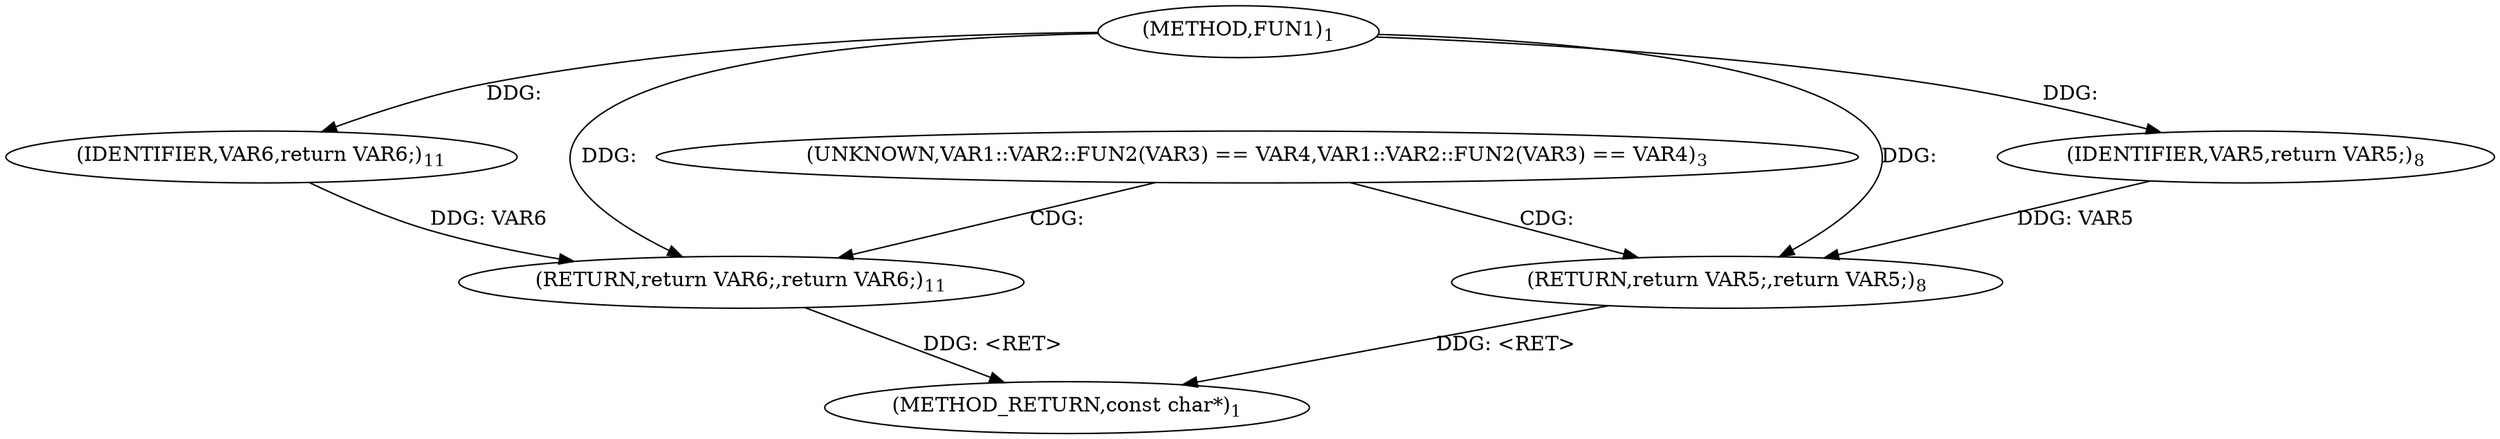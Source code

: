 digraph "FUN1" {  
"8" [label = <(METHOD,FUN1)<SUB>1</SUB>> ]
"17" [label = <(METHOD_RETURN,const char*)<SUB>1</SUB>> ]
"15" [label = <(RETURN,return VAR6;,return VAR6;)<SUB>11</SUB>> ]
"16" [label = <(IDENTIFIER,VAR6,return VAR6;)<SUB>11</SUB>> ]
"13" [label = <(RETURN,return VAR5;,return VAR5;)<SUB>8</SUB>> ]
"14" [label = <(IDENTIFIER,VAR5,return VAR5;)<SUB>8</SUB>> ]
"11" [label = <(UNKNOWN,VAR1::VAR2::FUN2(VAR3) == VAR4,VAR1::VAR2::FUN2(VAR3) == VAR4)<SUB>3</SUB>> ]
  "15" -> "17"  [ label = "DDG: &lt;RET&gt;"] 
  "13" -> "17"  [ label = "DDG: &lt;RET&gt;"] 
  "16" -> "15"  [ label = "DDG: VAR6"] 
  "8" -> "15"  [ label = "DDG: "] 
  "8" -> "16"  [ label = "DDG: "] 
  "14" -> "13"  [ label = "DDG: VAR5"] 
  "8" -> "13"  [ label = "DDG: "] 
  "8" -> "14"  [ label = "DDG: "] 
  "11" -> "15"  [ label = "CDG: "] 
  "11" -> "13"  [ label = "CDG: "] 
}
